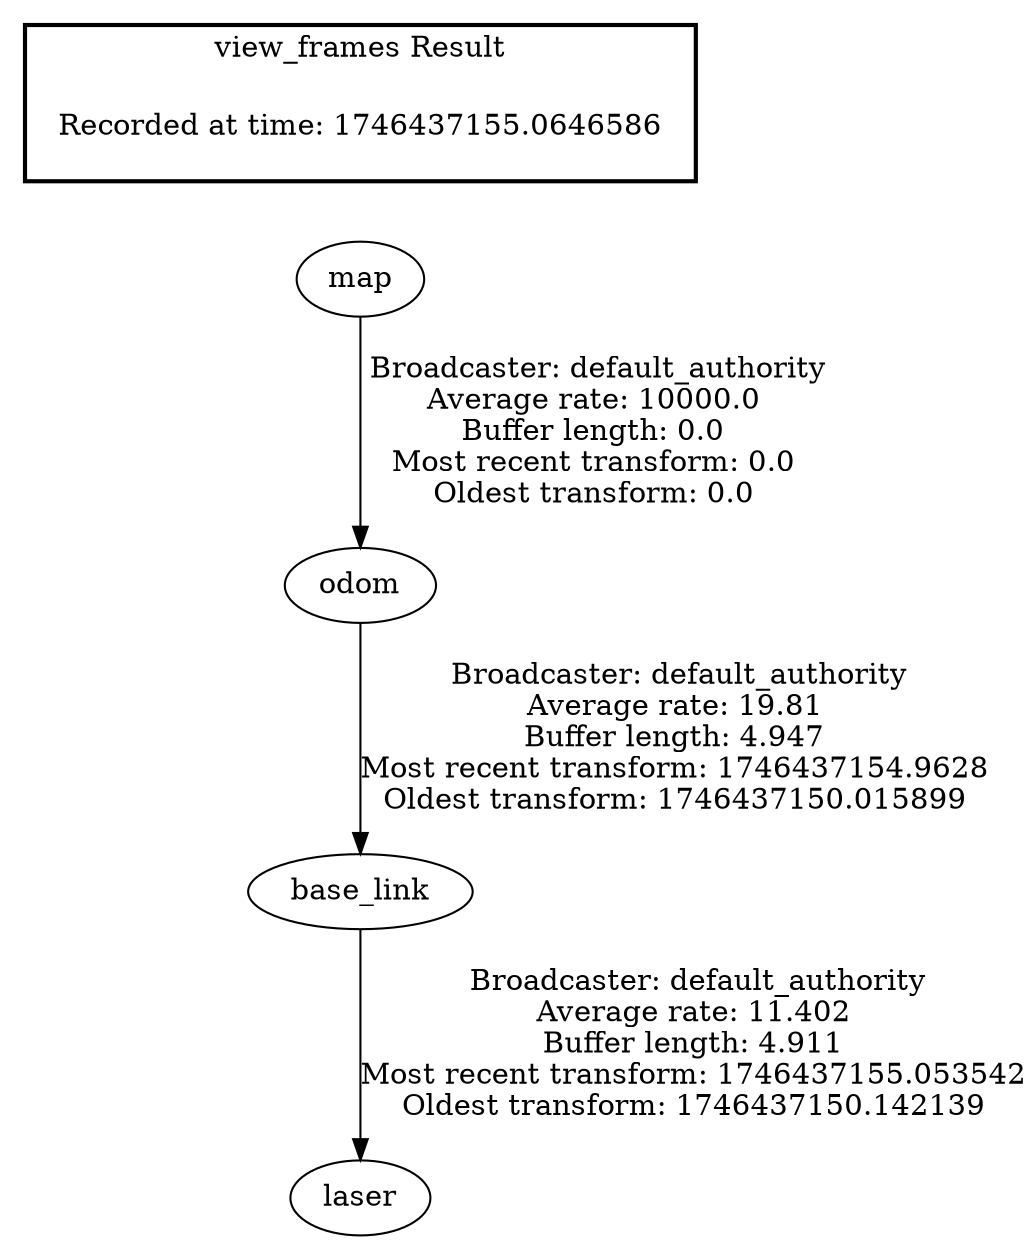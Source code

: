 digraph G {
"odom" -> "base_link"[label=" Broadcaster: default_authority\nAverage rate: 19.81\nBuffer length: 4.947\nMost recent transform: 1746437154.9628\nOldest transform: 1746437150.015899\n"];
"map" -> "odom"[label=" Broadcaster: default_authority\nAverage rate: 10000.0\nBuffer length: 0.0\nMost recent transform: 0.0\nOldest transform: 0.0\n"];
"base_link" -> "laser"[label=" Broadcaster: default_authority\nAverage rate: 11.402\nBuffer length: 4.911\nMost recent transform: 1746437155.053542\nOldest transform: 1746437150.142139\n"];
edge [style=invis];
 subgraph cluster_legend { style=bold; color=black; label ="view_frames Result";
"Recorded at time: 1746437155.0646586"[ shape=plaintext ] ;
}->"map";
}
